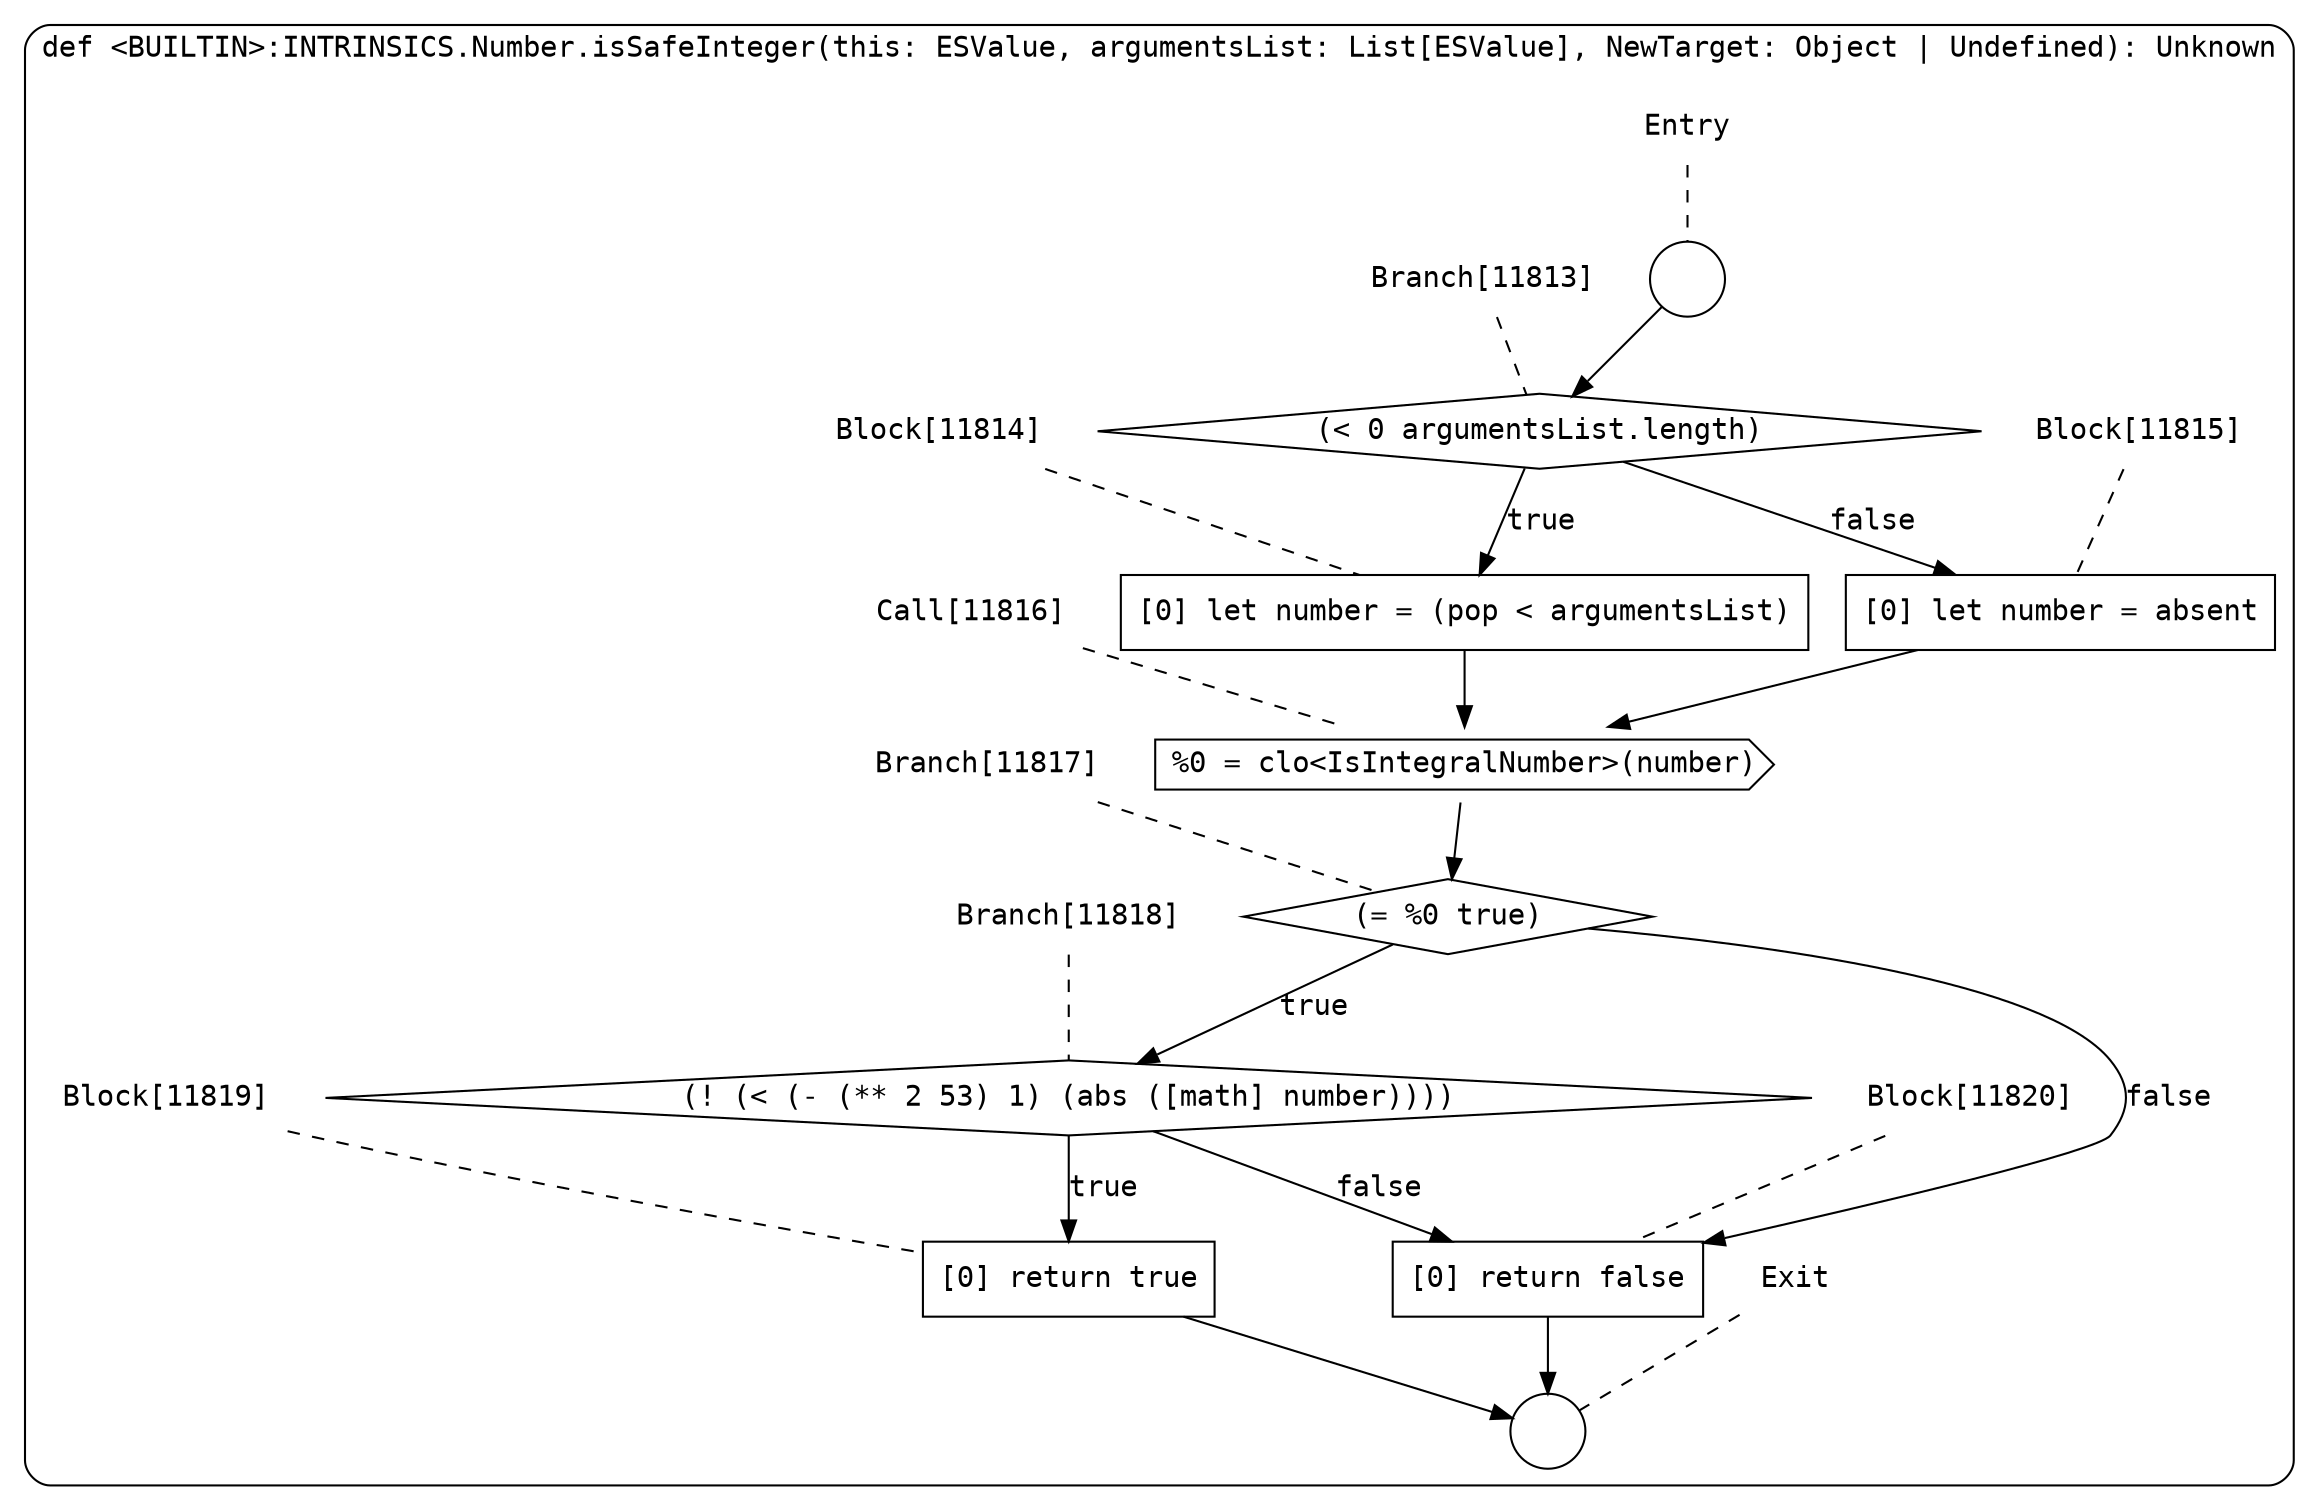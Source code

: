 digraph {
  graph [fontname = "Consolas"]
  node [fontname = "Consolas"]
  edge [fontname = "Consolas"]
  subgraph cluster2062 {
    label = "def <BUILTIN>:INTRINSICS.Number.isSafeInteger(this: ESValue, argumentsList: List[ESValue], NewTarget: Object | Undefined): Unknown"
    style = rounded
    cluster2062_entry_name [shape=none, label=<<font color="black">Entry</font>>]
    cluster2062_entry_name -> cluster2062_entry [arrowhead=none, color="black", style=dashed]
    cluster2062_entry [shape=circle label=" " color="black" fillcolor="white" style=filled]
    cluster2062_entry -> node11813 [color="black"]
    cluster2062_exit_name [shape=none, label=<<font color="black">Exit</font>>]
    cluster2062_exit_name -> cluster2062_exit [arrowhead=none, color="black", style=dashed]
    cluster2062_exit [shape=circle label=" " color="black" fillcolor="white" style=filled]
    node11813_name [shape=none, label=<<font color="black">Branch[11813]</font>>]
    node11813_name -> node11813 [arrowhead=none, color="black", style=dashed]
    node11813 [shape=diamond, label=<<font color="black">(&lt; 0 argumentsList.length)</font>> color="black" fillcolor="white", style=filled]
    node11813 -> node11814 [label=<<font color="black">true</font>> color="black"]
    node11813 -> node11815 [label=<<font color="black">false</font>> color="black"]
    node11814_name [shape=none, label=<<font color="black">Block[11814]</font>>]
    node11814_name -> node11814 [arrowhead=none, color="black", style=dashed]
    node11814 [shape=box, label=<<font color="black">[0] let number = (pop &lt; argumentsList)<BR ALIGN="LEFT"/></font>> color="black" fillcolor="white", style=filled]
    node11814 -> node11816 [color="black"]
    node11815_name [shape=none, label=<<font color="black">Block[11815]</font>>]
    node11815_name -> node11815 [arrowhead=none, color="black", style=dashed]
    node11815 [shape=box, label=<<font color="black">[0] let number = absent<BR ALIGN="LEFT"/></font>> color="black" fillcolor="white", style=filled]
    node11815 -> node11816 [color="black"]
    node11816_name [shape=none, label=<<font color="black">Call[11816]</font>>]
    node11816_name -> node11816 [arrowhead=none, color="black", style=dashed]
    node11816 [shape=cds, label=<<font color="black">%0 = clo&lt;IsIntegralNumber&gt;(number)</font>> color="black" fillcolor="white", style=filled]
    node11816 -> node11817 [color="black"]
    node11817_name [shape=none, label=<<font color="black">Branch[11817]</font>>]
    node11817_name -> node11817 [arrowhead=none, color="black", style=dashed]
    node11817 [shape=diamond, label=<<font color="black">(= %0 true)</font>> color="black" fillcolor="white", style=filled]
    node11817 -> node11818 [label=<<font color="black">true</font>> color="black"]
    node11817 -> node11820 [label=<<font color="black">false</font>> color="black"]
    node11818_name [shape=none, label=<<font color="black">Branch[11818]</font>>]
    node11818_name -> node11818 [arrowhead=none, color="black", style=dashed]
    node11818 [shape=diamond, label=<<font color="black">(! (&lt; (- (** 2 53) 1) (abs ([math] number))))</font>> color="black" fillcolor="white", style=filled]
    node11818 -> node11819 [label=<<font color="black">true</font>> color="black"]
    node11818 -> node11820 [label=<<font color="black">false</font>> color="black"]
    node11820_name [shape=none, label=<<font color="black">Block[11820]</font>>]
    node11820_name -> node11820 [arrowhead=none, color="black", style=dashed]
    node11820 [shape=box, label=<<font color="black">[0] return false<BR ALIGN="LEFT"/></font>> color="black" fillcolor="white", style=filled]
    node11820 -> cluster2062_exit [color="black"]
    node11819_name [shape=none, label=<<font color="black">Block[11819]</font>>]
    node11819_name -> node11819 [arrowhead=none, color="black", style=dashed]
    node11819 [shape=box, label=<<font color="black">[0] return true<BR ALIGN="LEFT"/></font>> color="black" fillcolor="white", style=filled]
    node11819 -> cluster2062_exit [color="black"]
  }
}